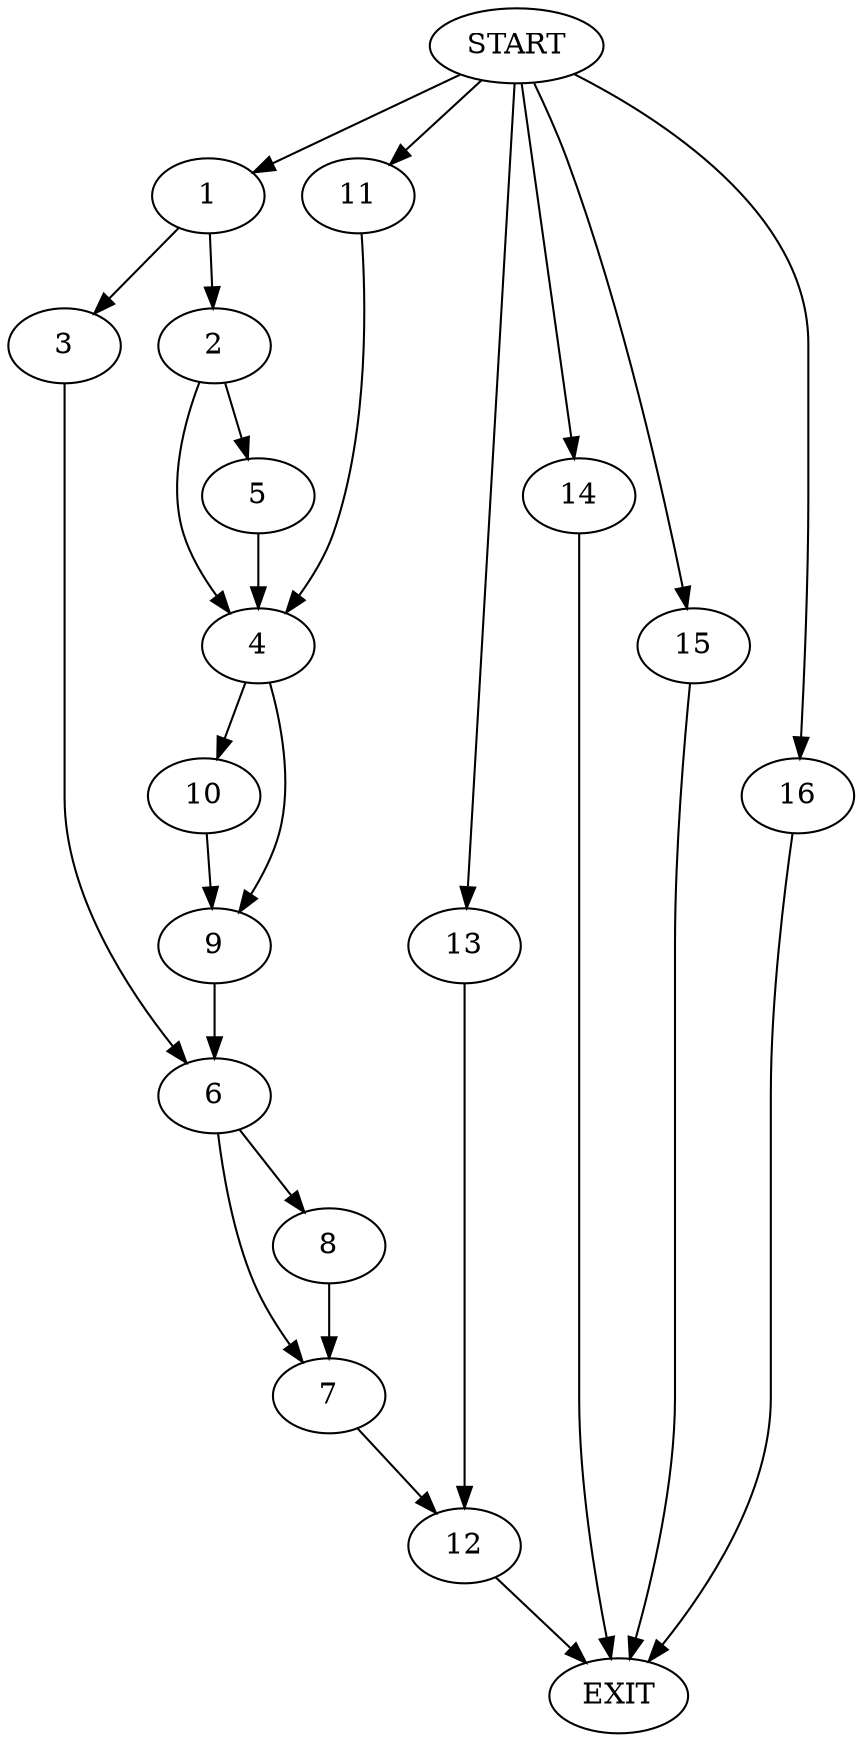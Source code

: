 digraph {
0 [label="START"]
17 [label="EXIT"]
0 -> 1
1 -> 2
1 -> 3
2 -> 4
2 -> 5
3 -> 6
6 -> 7
6 -> 8
5 -> 4
4 -> 9
4 -> 10
0 -> 11
11 -> 4
10 -> 9
9 -> 6
8 -> 7
7 -> 12
12 -> 17
0 -> 13
13 -> 12
0 -> 14
14 -> 17
0 -> 15
15 -> 17
0 -> 16
16 -> 17
}
